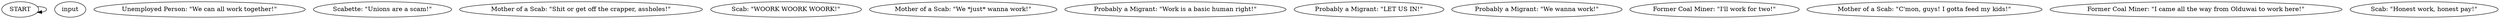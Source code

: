 # GATES / SCAB barks one
# a whole bunch of scabs barks for one location
# ==================================================
digraph G {
	  0 [label="START"];
	  1 [label="input"];
	  2 [label="Unemployed Person: \"We can all work together!\""];
	  3 [label="Scabette: \"Unions are a scam!\""];
	  4 [label="Mother of a Scab: \"Shit or get off the crapper, assholes!\""];
	  5 [label="Scab: \"WOORK WOORK WOORK!\""];
	  6 [label="Mother of a Scab: \"We *just* wanna work!\""];
	  7 [label="Probably a Migrant: \"Work is a basic human right!\""];
	  8 [label="Probably a Migrant: \"LET US IN!\""];
	  9 [label="Probably a Migrant: \"We wanna work!\""];
	  10 [label="Former Coal Miner: \"I'll work for two!\""];
	  11 [label="Mother of a Scab: \"C'mon, guys! I gotta feed my kids!\""];
	  12 [label="Former Coal Miner: \"I came all the way from Olduwai to work here!\""];
	  13 [label="Scab: \"Honest work, honest pay!\""];
	  0 -> 0
}

